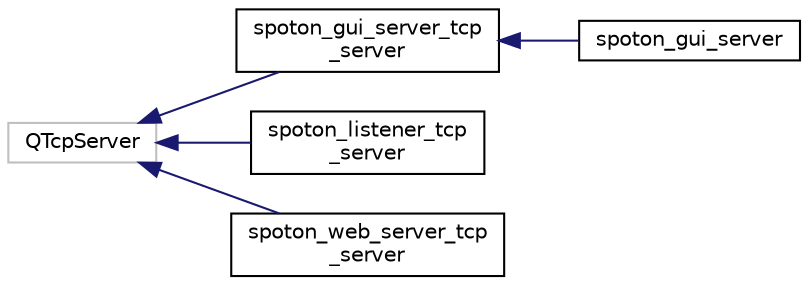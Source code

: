 digraph "Graphical Class Hierarchy"
{
  edge [fontname="Helvetica",fontsize="10",labelfontname="Helvetica",labelfontsize="10"];
  node [fontname="Helvetica",fontsize="10",shape=record];
  rankdir="LR";
  Node30 [label="QTcpServer",height=0.2,width=0.4,color="grey75", fillcolor="white", style="filled"];
  Node30 -> Node0 [dir="back",color="midnightblue",fontsize="10",style="solid",fontname="Helvetica"];
  Node0 [label="spoton_gui_server_tcp\l_server",height=0.2,width=0.4,color="black", fillcolor="white", style="filled",URL="$classspoton__gui__server__tcp__server.html"];
  Node0 -> Node1 [dir="back",color="midnightblue",fontsize="10",style="solid",fontname="Helvetica"];
  Node1 [label="spoton_gui_server",height=0.2,width=0.4,color="black", fillcolor="white", style="filled",URL="$classspoton__gui__server.html"];
  Node30 -> Node33 [dir="back",color="midnightblue",fontsize="10",style="solid",fontname="Helvetica"];
  Node33 [label="spoton_listener_tcp\l_server",height=0.2,width=0.4,color="black", fillcolor="white", style="filled",URL="$classspoton__listener__tcp__server.html"];
  Node30 -> Node34 [dir="back",color="midnightblue",fontsize="10",style="solid",fontname="Helvetica"];
  Node34 [label="spoton_web_server_tcp\l_server",height=0.2,width=0.4,color="black", fillcolor="white", style="filled",URL="$classspoton__web__server__tcp__server.html"];
}
